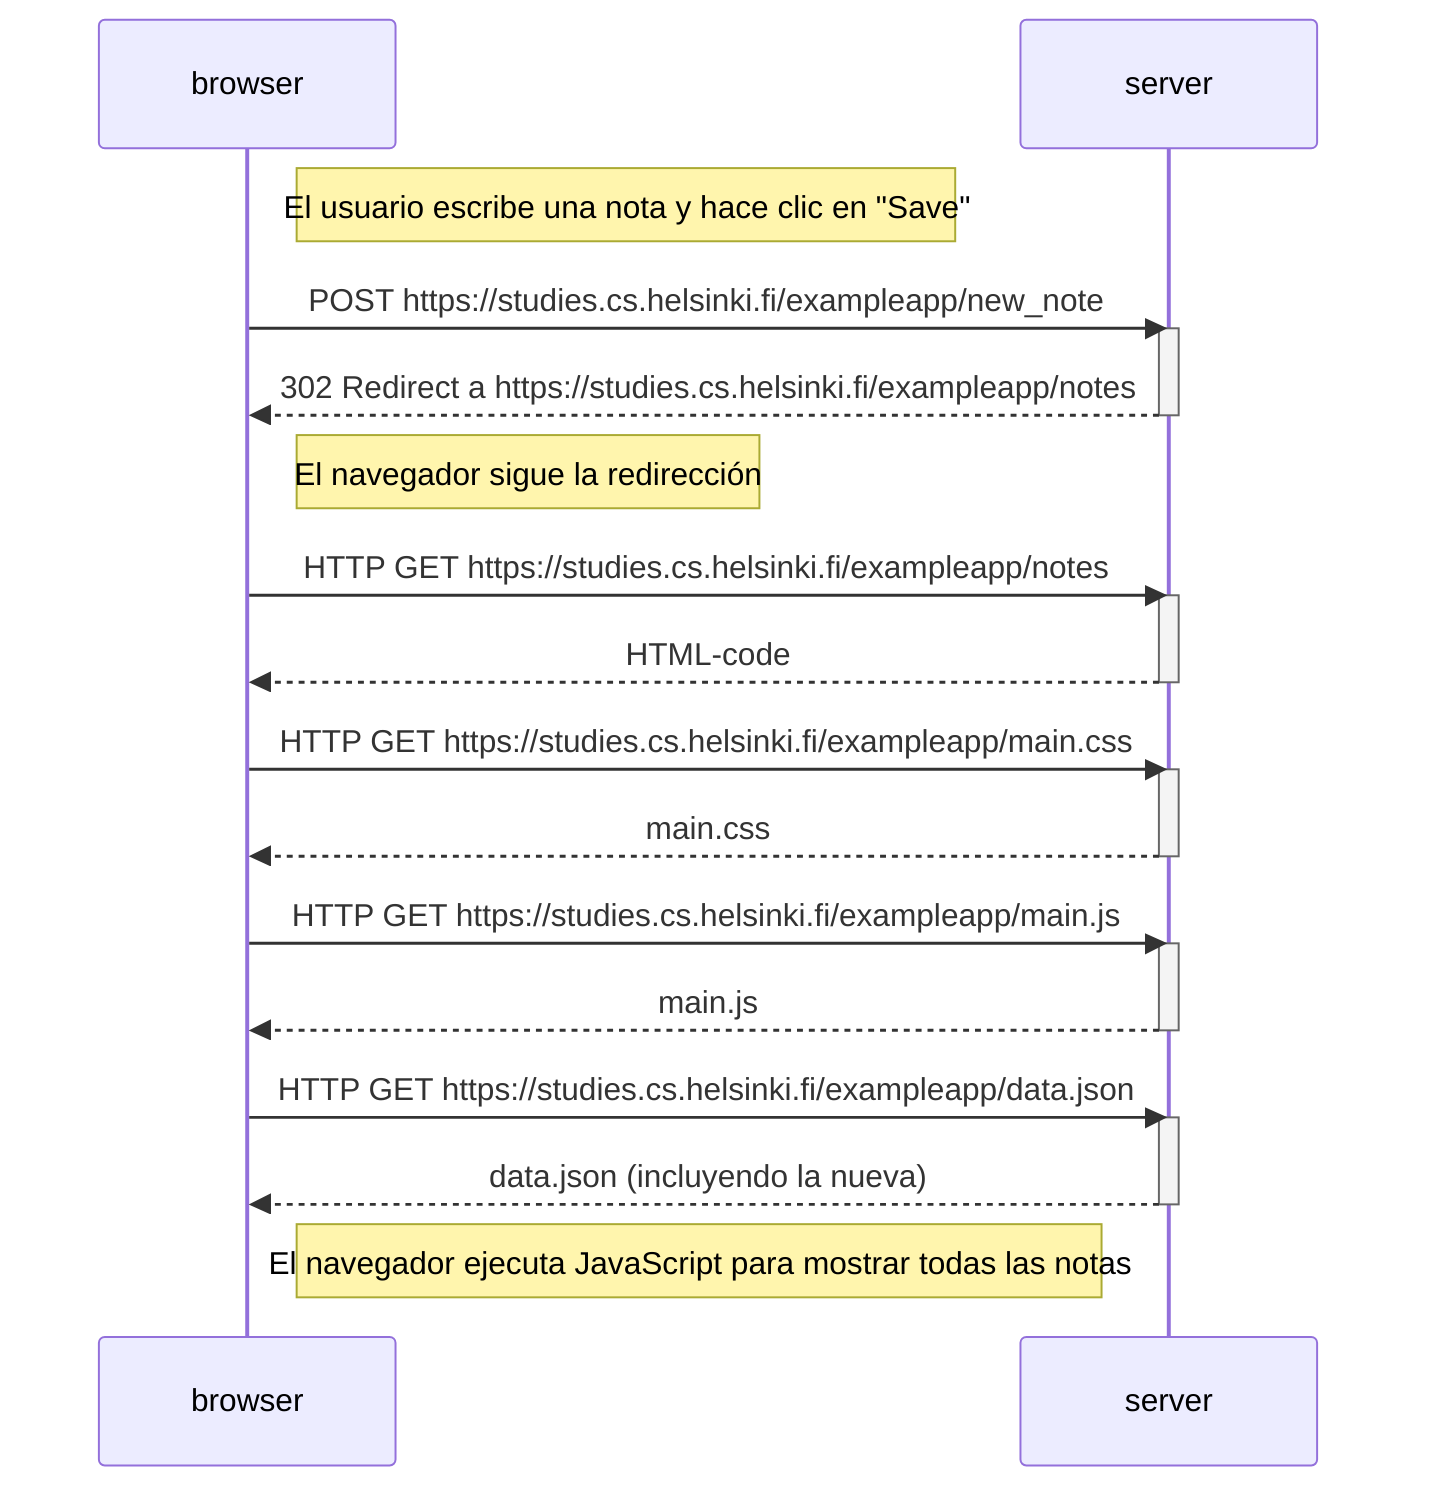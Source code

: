sequenceDiagram
    participant browser
    participant server

    Note right of browser: El usuario escribe una nota y hace clic en "Save"

    browser->>server: POST https://studies.cs.helsinki.fi/exampleapp/new_note

    activate server
    server-->>browser: 302 Redirect a https://studies.cs.helsinki.fi/exampleapp/notes
    deactivate server

    Note right of browser: El navegador sigue la redirección

    browser->>server: HTTP GET https://studies.cs.helsinki.fi/exampleapp/notes
    activate server
    server-->>browser: HTML-code
    deactivate server

    browser->>server: HTTP GET https://studies.cs.helsinki.fi/exampleapp/main.css
    activate server
    server-->>browser: main.css
    deactivate server

    browser->>server: HTTP GET https://studies.cs.helsinki.fi/exampleapp/main.js
    activate server
    server-->>browser: main.js
    deactivate server

    browser->>server: HTTP GET https://studies.cs.helsinki.fi/exampleapp/data.json
    activate server
    server-->>browser: data.json (incluyendo la nueva)
    deactivate server

    Note right of browser: El navegador ejecuta JavaScript para mostrar todas las notas